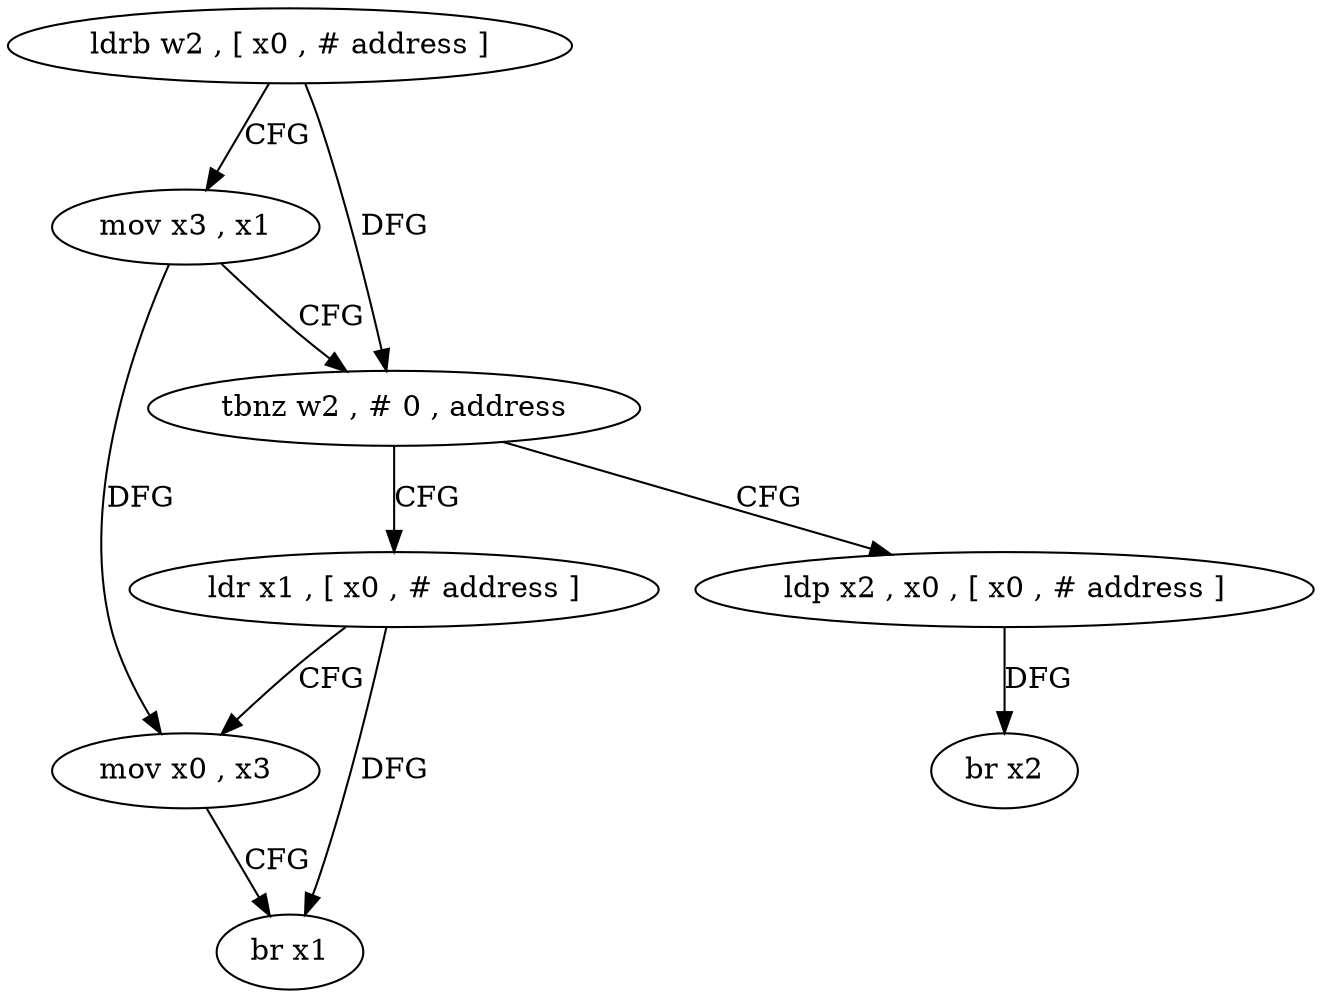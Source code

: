 digraph "func" {
"184088" [label = "ldrb w2 , [ x0 , # address ]" ]
"184092" [label = "mov x3 , x1" ]
"184096" [label = "tbnz w2 , # 0 , address" ]
"184112" [label = "ldp x2 , x0 , [ x0 , # address ]" ]
"184100" [label = "ldr x1 , [ x0 , # address ]" ]
"184116" [label = "br x2" ]
"184104" [label = "mov x0 , x3" ]
"184108" [label = "br x1" ]
"184088" -> "184092" [ label = "CFG" ]
"184088" -> "184096" [ label = "DFG" ]
"184092" -> "184096" [ label = "CFG" ]
"184092" -> "184104" [ label = "DFG" ]
"184096" -> "184112" [ label = "CFG" ]
"184096" -> "184100" [ label = "CFG" ]
"184112" -> "184116" [ label = "DFG" ]
"184100" -> "184104" [ label = "CFG" ]
"184100" -> "184108" [ label = "DFG" ]
"184104" -> "184108" [ label = "CFG" ]
}
